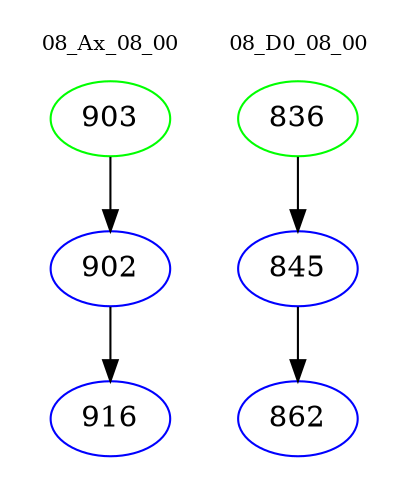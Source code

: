 digraph{
subgraph cluster_0 {
color = white
label = "08_Ax_08_00";
fontsize=10;
T0_903 [label="903", color="green"]
T0_903 -> T0_902 [color="black"]
T0_902 [label="902", color="blue"]
T0_902 -> T0_916 [color="black"]
T0_916 [label="916", color="blue"]
}
subgraph cluster_1 {
color = white
label = "08_D0_08_00";
fontsize=10;
T1_836 [label="836", color="green"]
T1_836 -> T1_845 [color="black"]
T1_845 [label="845", color="blue"]
T1_845 -> T1_862 [color="black"]
T1_862 [label="862", color="blue"]
}
}
